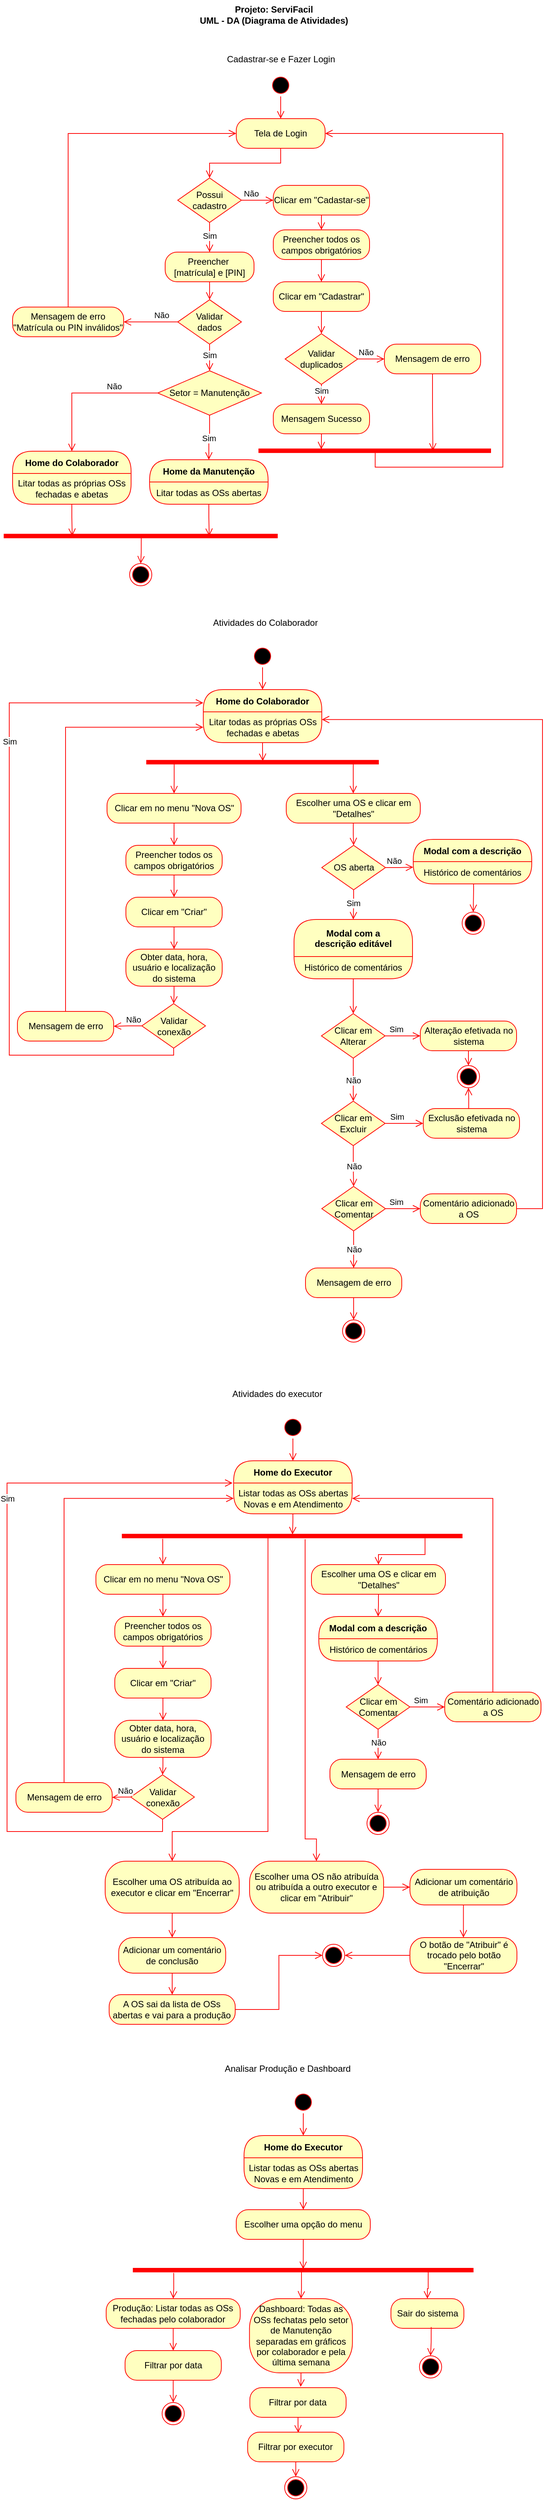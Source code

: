 <mxfile version="24.7.10">
  <diagram name="Página-1" id="9x8Dd0aToH0aYMAfVb9n">
    <mxGraphModel dx="1247" dy="678" grid="1" gridSize="10" guides="1" tooltips="1" connect="1" arrows="1" fold="1" page="1" pageScale="1" pageWidth="827" pageHeight="1169" math="0" shadow="0">
      <root>
        <mxCell id="0" />
        <mxCell id="1" parent="0" />
        <mxCell id="clUb3UmkEvIliYc02oYi-1" value="Projeto: ServiFacil&lt;div&gt;UML - DA (Diagrama de Atividades)&lt;/div&gt;" style="text;html=1;align=center;verticalAlign=middle;whiteSpace=wrap;rounded=0;fontStyle=1" vertex="1" parent="1">
          <mxGeometry x="309" y="20" width="210" height="40" as="geometry" />
        </mxCell>
        <mxCell id="clUb3UmkEvIliYc02oYi-2" value="Cadastrar-se e Fazer Login" style="text;html=1;align=center;verticalAlign=middle;whiteSpace=wrap;rounded=0;" vertex="1" parent="1">
          <mxGeometry x="332.5" y="80" width="181" height="40" as="geometry" />
        </mxCell>
        <mxCell id="clUb3UmkEvIliYc02oYi-3" value="" style="ellipse;html=1;shape=startState;fillColor=#000000;strokeColor=#ff0000;" vertex="1" parent="1">
          <mxGeometry x="408" y="120" width="30" height="30" as="geometry" />
        </mxCell>
        <mxCell id="clUb3UmkEvIliYc02oYi-4" value="" style="edgeStyle=orthogonalEdgeStyle;html=1;verticalAlign=bottom;endArrow=open;endSize=8;strokeColor=#ff0000;rounded=0;entryX=0.5;entryY=0;entryDx=0;entryDy=0;" edge="1" source="clUb3UmkEvIliYc02oYi-3" parent="1" target="clUb3UmkEvIliYc02oYi-6">
          <mxGeometry relative="1" as="geometry">
            <mxPoint x="327" y="170" as="targetPoint" />
          </mxGeometry>
        </mxCell>
        <mxCell id="clUb3UmkEvIliYc02oYi-5" value="" style="ellipse;html=1;shape=endState;fillColor=#000000;strokeColor=#ff0000;" vertex="1" parent="1">
          <mxGeometry x="219" y="780" width="30" height="30" as="geometry" />
        </mxCell>
        <mxCell id="clUb3UmkEvIliYc02oYi-6" value="Tela de Login" style="rounded=1;whiteSpace=wrap;html=1;arcSize=40;fontColor=#000000;fillColor=#ffffc0;strokeColor=#ff0000;" vertex="1" parent="1">
          <mxGeometry x="363" y="180" width="120" height="40" as="geometry" />
        </mxCell>
        <mxCell id="clUb3UmkEvIliYc02oYi-7" value="" style="edgeStyle=orthogonalEdgeStyle;html=1;verticalAlign=bottom;endArrow=open;endSize=8;strokeColor=#ff0000;rounded=0;" edge="1" source="clUb3UmkEvIliYc02oYi-6" parent="1" target="clUb3UmkEvIliYc02oYi-8">
          <mxGeometry relative="1" as="geometry">
            <mxPoint x="327" y="260" as="targetPoint" />
          </mxGeometry>
        </mxCell>
        <mxCell id="clUb3UmkEvIliYc02oYi-8" value="Possui cadastro" style="rhombus;whiteSpace=wrap;html=1;fontColor=#000000;fillColor=#ffffc0;strokeColor=#ff0000;" vertex="1" parent="1">
          <mxGeometry x="284" y="260" width="86" height="60" as="geometry" />
        </mxCell>
        <mxCell id="clUb3UmkEvIliYc02oYi-9" value="Preencher&amp;nbsp;&lt;div&gt;[matrícula] e [PIN]&lt;/div&gt;" style="rounded=1;whiteSpace=wrap;html=1;arcSize=40;fontColor=#000000;fillColor=#ffffc0;strokeColor=#ff0000;" vertex="1" parent="1">
          <mxGeometry x="267" y="360" width="120" height="40" as="geometry" />
        </mxCell>
        <mxCell id="clUb3UmkEvIliYc02oYi-10" value="" style="edgeStyle=orthogonalEdgeStyle;html=1;verticalAlign=bottom;endArrow=open;endSize=8;strokeColor=#ff0000;rounded=0;entryX=0.5;entryY=0;entryDx=0;entryDy=0;" edge="1" source="clUb3UmkEvIliYc02oYi-9" parent="1" target="clUb3UmkEvIliYc02oYi-30">
          <mxGeometry relative="1" as="geometry">
            <mxPoint x="313" y="450" as="targetPoint" />
          </mxGeometry>
        </mxCell>
        <mxCell id="clUb3UmkEvIliYc02oYi-12" value="Sim" style="edgeStyle=orthogonalEdgeStyle;html=1;verticalAlign=bottom;endArrow=open;endSize=8;strokeColor=#ff0000;rounded=0;exitX=0.5;exitY=1;exitDx=0;exitDy=0;entryX=0.5;entryY=0;entryDx=0;entryDy=0;" edge="1" parent="1" source="clUb3UmkEvIliYc02oYi-8" target="clUb3UmkEvIliYc02oYi-9">
          <mxGeometry x="0.333" relative="1" as="geometry">
            <mxPoint x="337" y="270" as="targetPoint" />
            <mxPoint x="337" y="240" as="sourcePoint" />
            <mxPoint as="offset" />
          </mxGeometry>
        </mxCell>
        <mxCell id="clUb3UmkEvIliYc02oYi-13" value="Clicar em &quot;Cadastar-se&quot;" style="rounded=1;whiteSpace=wrap;html=1;arcSize=40;fontColor=#000000;fillColor=#ffffc0;strokeColor=#ff0000;" vertex="1" parent="1">
          <mxGeometry x="413" y="270" width="130" height="40" as="geometry" />
        </mxCell>
        <mxCell id="clUb3UmkEvIliYc02oYi-14" value="" style="edgeStyle=orthogonalEdgeStyle;html=1;verticalAlign=bottom;endArrow=open;endSize=8;strokeColor=#ff0000;rounded=0;entryX=0.5;entryY=0;entryDx=0;entryDy=0;" edge="1" source="clUb3UmkEvIliYc02oYi-13" parent="1" target="clUb3UmkEvIliYc02oYi-17">
          <mxGeometry relative="1" as="geometry">
            <mxPoint x="483" y="340" as="targetPoint" />
          </mxGeometry>
        </mxCell>
        <mxCell id="clUb3UmkEvIliYc02oYi-16" value="Não" style="edgeStyle=orthogonalEdgeStyle;html=1;verticalAlign=bottom;endArrow=open;endSize=8;strokeColor=#ff0000;rounded=0;exitX=1;exitY=0.5;exitDx=0;exitDy=0;entryX=0;entryY=0.5;entryDx=0;entryDy=0;" edge="1" parent="1" source="clUb3UmkEvIliYc02oYi-8" target="clUb3UmkEvIliYc02oYi-13">
          <mxGeometry x="-0.395" relative="1" as="geometry">
            <mxPoint x="337" y="370" as="targetPoint" />
            <mxPoint x="337" y="330" as="sourcePoint" />
            <mxPoint as="offset" />
          </mxGeometry>
        </mxCell>
        <mxCell id="clUb3UmkEvIliYc02oYi-17" value="Preencher todos os campos obrigatórios" style="rounded=1;whiteSpace=wrap;html=1;arcSize=40;fontColor=#000000;fillColor=#ffffc0;strokeColor=#ff0000;" vertex="1" parent="1">
          <mxGeometry x="413" y="330" width="130" height="40" as="geometry" />
        </mxCell>
        <mxCell id="clUb3UmkEvIliYc02oYi-18" value="" style="edgeStyle=orthogonalEdgeStyle;html=1;verticalAlign=bottom;endArrow=open;endSize=8;strokeColor=#ff0000;rounded=0;entryX=0.5;entryY=0;entryDx=0;entryDy=0;" edge="1" parent="1" source="clUb3UmkEvIliYc02oYi-17" target="clUb3UmkEvIliYc02oYi-19">
          <mxGeometry relative="1" as="geometry">
            <mxPoint x="487.5" y="410" as="targetPoint" />
          </mxGeometry>
        </mxCell>
        <mxCell id="clUb3UmkEvIliYc02oYi-19" value="Clicar em &quot;Cadastrar&quot;" style="rounded=1;whiteSpace=wrap;html=1;arcSize=40;fontColor=#000000;fillColor=#ffffc0;strokeColor=#ff0000;" vertex="1" parent="1">
          <mxGeometry x="413" y="400" width="130" height="40" as="geometry" />
        </mxCell>
        <mxCell id="clUb3UmkEvIliYc02oYi-20" value="" style="edgeStyle=orthogonalEdgeStyle;html=1;verticalAlign=bottom;endArrow=open;endSize=8;strokeColor=#ff0000;rounded=0;entryX=0.5;entryY=0;entryDx=0;entryDy=0;" edge="1" parent="1" source="clUb3UmkEvIliYc02oYi-19" target="clUb3UmkEvIliYc02oYi-21">
          <mxGeometry relative="1" as="geometry">
            <mxPoint x="477.5" y="520" as="targetPoint" />
          </mxGeometry>
        </mxCell>
        <mxCell id="clUb3UmkEvIliYc02oYi-21" value="Validar duplicados" style="rhombus;whiteSpace=wrap;html=1;fontColor=#000000;fillColor=#ffffc0;strokeColor=#ff0000;" vertex="1" parent="1">
          <mxGeometry x="429" y="470" width="98" height="68.37" as="geometry" />
        </mxCell>
        <mxCell id="clUb3UmkEvIliYc02oYi-22" value="Sim" style="edgeStyle=orthogonalEdgeStyle;html=1;verticalAlign=bottom;endArrow=open;endSize=8;strokeColor=#ff0000;rounded=0;exitX=0.5;exitY=1;exitDx=0;exitDy=0;entryX=0.5;entryY=0;entryDx=0;entryDy=0;" edge="1" parent="1" source="clUb3UmkEvIliYc02oYi-21" target="clUb3UmkEvIliYc02oYi-28">
          <mxGeometry x="0.333" relative="1" as="geometry">
            <mxPoint x="478" y="560" as="targetPoint" />
            <mxPoint x="488" y="440" as="sourcePoint" />
            <mxPoint as="offset" />
          </mxGeometry>
        </mxCell>
        <mxCell id="clUb3UmkEvIliYc02oYi-23" value="Não" style="edgeStyle=orthogonalEdgeStyle;html=1;verticalAlign=bottom;endArrow=open;endSize=8;strokeColor=#ff0000;rounded=0;exitX=1;exitY=0.5;exitDx=0;exitDy=0;entryX=0;entryY=0.5;entryDx=0;entryDy=0;" edge="1" parent="1" source="clUb3UmkEvIliYc02oYi-21" target="clUb3UmkEvIliYc02oYi-26">
          <mxGeometry x="-0.395" relative="1" as="geometry">
            <mxPoint x="564" y="490" as="targetPoint" />
            <mxPoint x="488" y="530" as="sourcePoint" />
            <mxPoint as="offset" />
          </mxGeometry>
        </mxCell>
        <mxCell id="clUb3UmkEvIliYc02oYi-24" value="" style="shape=line;html=1;strokeWidth=6;strokeColor=#ff0000;" vertex="1" parent="1">
          <mxGeometry x="393" y="620" width="314" height="15.71" as="geometry" />
        </mxCell>
        <mxCell id="clUb3UmkEvIliYc02oYi-25" value="" style="edgeStyle=orthogonalEdgeStyle;html=1;verticalAlign=bottom;endArrow=open;endSize=8;strokeColor=#ff0000;rounded=0;exitX=0.502;exitY=0.687;exitDx=0;exitDy=0;exitPerimeter=0;entryX=1;entryY=0.5;entryDx=0;entryDy=0;" edge="1" source="clUb3UmkEvIliYc02oYi-24" parent="1" target="clUb3UmkEvIliYc02oYi-6">
          <mxGeometry relative="1" as="geometry">
            <mxPoint x="535" y="720" as="targetPoint" />
            <Array as="points">
              <mxPoint x="551" y="650" />
              <mxPoint x="723" y="650" />
              <mxPoint x="723" y="200" />
            </Array>
          </mxGeometry>
        </mxCell>
        <mxCell id="clUb3UmkEvIliYc02oYi-26" value="Mensagem de erro" style="rounded=1;whiteSpace=wrap;html=1;arcSize=40;fontColor=#000000;fillColor=#ffffc0;strokeColor=#ff0000;" vertex="1" parent="1">
          <mxGeometry x="563" y="484.18" width="130" height="40" as="geometry" />
        </mxCell>
        <mxCell id="clUb3UmkEvIliYc02oYi-27" value="" style="edgeStyle=orthogonalEdgeStyle;html=1;verticalAlign=bottom;endArrow=open;endSize=8;strokeColor=#ff0000;rounded=0;entryX=0.75;entryY=0.5;entryDx=0;entryDy=0;entryPerimeter=0;" edge="1" parent="1" source="clUb3UmkEvIliYc02oYi-26" target="clUb3UmkEvIliYc02oYi-24">
          <mxGeometry relative="1" as="geometry">
            <mxPoint x="635.5" y="610" as="targetPoint" />
          </mxGeometry>
        </mxCell>
        <mxCell id="clUb3UmkEvIliYc02oYi-28" value="Mensagem Sucesso" style="rounded=1;whiteSpace=wrap;html=1;arcSize=40;fontColor=#000000;fillColor=#ffffc0;strokeColor=#ff0000;" vertex="1" parent="1">
          <mxGeometry x="413" y="565" width="130" height="40" as="geometry" />
        </mxCell>
        <mxCell id="clUb3UmkEvIliYc02oYi-29" value="" style="edgeStyle=orthogonalEdgeStyle;html=1;verticalAlign=bottom;endArrow=open;endSize=8;strokeColor=#ff0000;rounded=0;entryX=0.27;entryY=0.378;entryDx=0;entryDy=0;entryPerimeter=0;" edge="1" source="clUb3UmkEvIliYc02oYi-28" parent="1" target="clUb3UmkEvIliYc02oYi-24">
          <mxGeometry relative="1" as="geometry">
            <mxPoint x="453" y="610" as="targetPoint" />
          </mxGeometry>
        </mxCell>
        <mxCell id="clUb3UmkEvIliYc02oYi-30" value="Validar&lt;div&gt;dados&lt;/div&gt;" style="rhombus;whiteSpace=wrap;html=1;fontColor=#000000;fillColor=#ffffc0;strokeColor=#ff0000;" vertex="1" parent="1">
          <mxGeometry x="284" y="424.18" width="86" height="60" as="geometry" />
        </mxCell>
        <mxCell id="clUb3UmkEvIliYc02oYi-31" value="Sim" style="edgeStyle=orthogonalEdgeStyle;html=1;verticalAlign=bottom;endArrow=open;endSize=8;strokeColor=#ff0000;rounded=0;exitX=0.5;exitY=1;exitDx=0;exitDy=0;entryX=0.5;entryY=0;entryDx=0;entryDy=0;" edge="1" parent="1" source="clUb3UmkEvIliYc02oYi-30" target="clUb3UmkEvIliYc02oYi-35">
          <mxGeometry x="0.333" relative="1" as="geometry">
            <mxPoint x="301" y="584.18" as="targetPoint" />
            <mxPoint x="311" y="464.18" as="sourcePoint" />
            <mxPoint as="offset" />
          </mxGeometry>
        </mxCell>
        <mxCell id="clUb3UmkEvIliYc02oYi-32" value="Não" style="edgeStyle=orthogonalEdgeStyle;html=1;verticalAlign=bottom;endArrow=open;endSize=8;strokeColor=#ff0000;rounded=0;exitX=0;exitY=0.5;exitDx=0;exitDy=0;entryX=1;entryY=0.5;entryDx=0;entryDy=0;" edge="1" parent="1" source="clUb3UmkEvIliYc02oYi-30" target="clUb3UmkEvIliYc02oYi-33">
          <mxGeometry x="-0.395" relative="1" as="geometry">
            <mxPoint x="223" y="514" as="targetPoint" />
            <mxPoint x="311" y="554.18" as="sourcePoint" />
            <mxPoint as="offset" />
          </mxGeometry>
        </mxCell>
        <mxCell id="clUb3UmkEvIliYc02oYi-33" value="Mensagem de erro&lt;div&gt;&quot;Matrícula ou PIN inválidos&quot;&lt;/div&gt;" style="rounded=1;whiteSpace=wrap;html=1;arcSize=40;fontColor=#000000;fillColor=#ffffc0;strokeColor=#ff0000;" vertex="1" parent="1">
          <mxGeometry x="61" y="434.18" width="150" height="40" as="geometry" />
        </mxCell>
        <mxCell id="clUb3UmkEvIliYc02oYi-34" value="" style="edgeStyle=orthogonalEdgeStyle;html=1;verticalAlign=bottom;endArrow=open;endSize=8;strokeColor=#ff0000;rounded=0;entryX=0;entryY=0.5;entryDx=0;entryDy=0;exitX=0.5;exitY=0;exitDx=0;exitDy=0;" edge="1" parent="1" source="clUb3UmkEvIliYc02oYi-33" target="clUb3UmkEvIliYc02oYi-6">
          <mxGeometry relative="1" as="geometry">
            <mxPoint x="139" y="565" as="targetPoint" />
          </mxGeometry>
        </mxCell>
        <mxCell id="clUb3UmkEvIliYc02oYi-35" value="Setor = Manutenção" style="rhombus;whiteSpace=wrap;html=1;fontColor=#000000;fillColor=#ffffc0;strokeColor=#ff0000;" vertex="1" parent="1">
          <mxGeometry x="257" y="520" width="140" height="60" as="geometry" />
        </mxCell>
        <mxCell id="clUb3UmkEvIliYc02oYi-36" value="Sim" style="edgeStyle=orthogonalEdgeStyle;html=1;verticalAlign=bottom;endArrow=open;endSize=8;strokeColor=#ff0000;rounded=0;exitX=0.5;exitY=1;exitDx=0;exitDy=0;entryX=0.5;entryY=0;entryDx=0;entryDy=0;" edge="1" parent="1" source="clUb3UmkEvIliYc02oYi-35" target="clUb3UmkEvIliYc02oYi-46">
          <mxGeometry x="0.333" relative="1" as="geometry">
            <mxPoint x="327" y="620" as="targetPoint" />
            <mxPoint x="225" y="610" as="sourcePoint" />
            <mxPoint as="offset" />
          </mxGeometry>
        </mxCell>
        <mxCell id="clUb3UmkEvIliYc02oYi-37" value="Não" style="edgeStyle=orthogonalEdgeStyle;html=1;verticalAlign=bottom;endArrow=open;endSize=8;strokeColor=#ff0000;rounded=0;exitX=0;exitY=0.5;exitDx=0;exitDy=0;entryX=0.5;entryY=0;entryDx=0;entryDy=0;" edge="1" parent="1" source="clUb3UmkEvIliYc02oYi-35" target="clUb3UmkEvIliYc02oYi-49">
          <mxGeometry x="-0.395" relative="1" as="geometry">
            <mxPoint x="167" y="599.82" as="targetPoint" />
            <mxPoint x="225" y="700" as="sourcePoint" />
            <mxPoint as="offset" />
          </mxGeometry>
        </mxCell>
        <mxCell id="clUb3UmkEvIliYc02oYi-38" value="" style="shape=line;html=1;strokeWidth=6;strokeColor=#ff0000;" vertex="1" parent="1">
          <mxGeometry x="49" y="735" width="370" height="15.71" as="geometry" />
        </mxCell>
        <mxCell id="clUb3UmkEvIliYc02oYi-39" value="" style="edgeStyle=orthogonalEdgeStyle;html=1;verticalAlign=bottom;endArrow=open;endSize=8;strokeColor=#ff0000;rounded=0;exitX=0.502;exitY=0.687;exitDx=0;exitDy=0;exitPerimeter=0;entryX=0.5;entryY=0;entryDx=0;entryDy=0;" edge="1" parent="1" source="clUb3UmkEvIliYc02oYi-38" target="clUb3UmkEvIliYc02oYi-5">
          <mxGeometry relative="1" as="geometry">
            <mxPoint x="459" y="756.429" as="targetPoint" />
            <Array as="points">
              <mxPoint x="235" y="765" />
              <mxPoint x="234" y="765" />
            </Array>
          </mxGeometry>
        </mxCell>
        <mxCell id="clUb3UmkEvIliYc02oYi-46" value="Home da Manutenção" style="swimlane;fontStyle=1;align=center;verticalAlign=middle;childLayout=stackLayout;horizontal=1;startSize=30;horizontalStack=0;resizeParent=0;resizeLast=1;container=0;fontColor=#000000;collapsible=0;rounded=1;arcSize=30;strokeColor=#ff0000;fillColor=#ffffc0;swimlaneFillColor=#ffffc0;dropTarget=0;" vertex="1" parent="1">
          <mxGeometry x="246" y="640" width="160" height="60" as="geometry" />
        </mxCell>
        <mxCell id="clUb3UmkEvIliYc02oYi-47" value="Litar todas as OSs abertas" style="text;html=1;strokeColor=none;fillColor=none;align=center;verticalAlign=middle;spacingLeft=4;spacingRight=4;whiteSpace=wrap;overflow=hidden;rotatable=0;fontColor=#000000;" vertex="1" parent="clUb3UmkEvIliYc02oYi-46">
          <mxGeometry y="30" width="160" height="30" as="geometry" />
        </mxCell>
        <mxCell id="clUb3UmkEvIliYc02oYi-48" value="" style="edgeStyle=orthogonalEdgeStyle;html=1;verticalAlign=bottom;endArrow=open;endSize=8;strokeColor=#ff0000;rounded=0;entryX=0.75;entryY=0.5;entryDx=0;entryDy=0;entryPerimeter=0;" edge="1" source="clUb3UmkEvIliYc02oYi-46" parent="1" target="clUb3UmkEvIliYc02oYi-38">
          <mxGeometry relative="1" as="geometry">
            <mxPoint x="326" y="760" as="targetPoint" />
          </mxGeometry>
        </mxCell>
        <mxCell id="clUb3UmkEvIliYc02oYi-49" value="Home do Colaborador" style="swimlane;fontStyle=1;align=center;verticalAlign=middle;childLayout=stackLayout;horizontal=1;startSize=30;horizontalStack=0;resizeParent=0;resizeLast=1;container=0;fontColor=#000000;collapsible=0;rounded=1;arcSize=30;strokeColor=#ff0000;fillColor=#ffffc0;swimlaneFillColor=#ffffc0;dropTarget=0;" vertex="1" parent="1">
          <mxGeometry x="61" y="628.5" width="160" height="71.5" as="geometry" />
        </mxCell>
        <mxCell id="clUb3UmkEvIliYc02oYi-50" value="Litar todas as próprias OSs fechadas e abetas" style="text;html=1;strokeColor=none;fillColor=none;align=center;verticalAlign=middle;spacingLeft=4;spacingRight=4;whiteSpace=wrap;overflow=hidden;rotatable=0;fontColor=#000000;" vertex="1" parent="clUb3UmkEvIliYc02oYi-49">
          <mxGeometry y="30" width="160" height="41.5" as="geometry" />
        </mxCell>
        <mxCell id="clUb3UmkEvIliYc02oYi-51" value="" style="edgeStyle=orthogonalEdgeStyle;html=1;verticalAlign=bottom;endArrow=open;endSize=8;strokeColor=#ff0000;rounded=0;entryX=0.25;entryY=0.5;entryDx=0;entryDy=0;entryPerimeter=0;" edge="1" parent="1" source="clUb3UmkEvIliYc02oYi-49" target="clUb3UmkEvIliYc02oYi-38">
          <mxGeometry relative="1" as="geometry">
            <mxPoint x="130" y="721.5" as="targetPoint" />
          </mxGeometry>
        </mxCell>
        <mxCell id="clUb3UmkEvIliYc02oYi-53" value="Atividades do Colaborador" style="text;html=1;align=center;verticalAlign=middle;whiteSpace=wrap;rounded=0;" vertex="1" parent="1">
          <mxGeometry x="311.5" y="840" width="181" height="40" as="geometry" />
        </mxCell>
        <mxCell id="clUb3UmkEvIliYc02oYi-54" value="" style="ellipse;html=1;shape=startState;fillColor=#000000;strokeColor=#ff0000;" vertex="1" parent="1">
          <mxGeometry x="383.5" y="890" width="30" height="30" as="geometry" />
        </mxCell>
        <mxCell id="clUb3UmkEvIliYc02oYi-55" value="" style="edgeStyle=orthogonalEdgeStyle;html=1;verticalAlign=bottom;endArrow=open;endSize=8;strokeColor=#ff0000;rounded=0;entryX=0.5;entryY=0;entryDx=0;entryDy=0;" edge="1" parent="1" source="clUb3UmkEvIliYc02oYi-54" target="clUb3UmkEvIliYc02oYi-92">
          <mxGeometry relative="1" as="geometry">
            <mxPoint x="398.5" y="950" as="targetPoint" />
          </mxGeometry>
        </mxCell>
        <mxCell id="clUb3UmkEvIliYc02oYi-59" value="OS aberta" style="rhombus;whiteSpace=wrap;html=1;fontColor=#000000;fillColor=#ffffc0;strokeColor=#ff0000;" vertex="1" parent="1">
          <mxGeometry x="478.5" y="1160" width="86" height="60" as="geometry" />
        </mxCell>
        <mxCell id="clUb3UmkEvIliYc02oYi-62" value="Sim" style="edgeStyle=orthogonalEdgeStyle;html=1;verticalAlign=bottom;endArrow=open;endSize=8;strokeColor=#ff0000;rounded=0;exitX=0.5;exitY=1;exitDx=0;exitDy=0;entryX=0.5;entryY=0;entryDx=0;entryDy=0;" edge="1" parent="1" source="clUb3UmkEvIliYc02oYi-59" target="clUb3UmkEvIliYc02oYi-121">
          <mxGeometry x="0.333" relative="1" as="geometry">
            <mxPoint x="521.5" y="1260" as="targetPoint" />
            <mxPoint x="531.5" y="1140" as="sourcePoint" />
            <mxPoint as="offset" />
          </mxGeometry>
        </mxCell>
        <mxCell id="clUb3UmkEvIliYc02oYi-65" value="Não" style="edgeStyle=orthogonalEdgeStyle;html=1;verticalAlign=bottom;endArrow=open;endSize=8;strokeColor=#ff0000;rounded=0;exitX=1;exitY=0.5;exitDx=0;exitDy=0;entryX=0;entryY=0.25;entryDx=0;entryDy=0;" edge="1" parent="1" source="clUb3UmkEvIliYc02oYi-59" target="clUb3UmkEvIliYc02oYi-119">
          <mxGeometry x="-0.395" relative="1" as="geometry">
            <mxPoint x="607.5" y="1190" as="targetPoint" />
            <mxPoint x="531.5" y="1230" as="sourcePoint" />
            <mxPoint as="offset" />
          </mxGeometry>
        </mxCell>
        <mxCell id="clUb3UmkEvIliYc02oYi-92" value="Home do Colaborador" style="swimlane;fontStyle=1;align=center;verticalAlign=middle;childLayout=stackLayout;horizontal=1;startSize=30;horizontalStack=0;resizeParent=0;resizeLast=1;container=0;fontColor=#000000;collapsible=0;rounded=1;arcSize=30;strokeColor=#ff0000;fillColor=#ffffc0;swimlaneFillColor=#ffffc0;dropTarget=0;" vertex="1" parent="1">
          <mxGeometry x="318.5" y="950" width="160" height="71.5" as="geometry" />
        </mxCell>
        <mxCell id="clUb3UmkEvIliYc02oYi-93" value="Litar todas as próprias OSs fechadas e abetas" style="text;html=1;strokeColor=none;fillColor=none;align=center;verticalAlign=middle;spacingLeft=4;spacingRight=4;whiteSpace=wrap;overflow=hidden;rotatable=0;fontColor=#000000;" vertex="1" parent="clUb3UmkEvIliYc02oYi-92">
          <mxGeometry y="30" width="160" height="41.5" as="geometry" />
        </mxCell>
        <mxCell id="clUb3UmkEvIliYc02oYi-94" value="" style="edgeStyle=orthogonalEdgeStyle;html=1;verticalAlign=bottom;endArrow=open;endSize=8;strokeColor=#ff0000;rounded=0;entryX=0.501;entryY=0.407;entryDx=0;entryDy=0;entryPerimeter=0;" edge="1" parent="1" source="clUb3UmkEvIliYc02oYi-92" target="clUb3UmkEvIliYc02oYi-98">
          <mxGeometry relative="1" as="geometry">
            <mxPoint x="398.5" y="1080" as="targetPoint" />
          </mxGeometry>
        </mxCell>
        <mxCell id="clUb3UmkEvIliYc02oYi-98" value="" style="shape=line;html=1;strokeWidth=6;strokeColor=#ff0000;" vertex="1" parent="1">
          <mxGeometry x="241.5" y="1040" width="314" height="15.71" as="geometry" />
        </mxCell>
        <mxCell id="clUb3UmkEvIliYc02oYi-99" value="Clicar em no menu &quot;Nova OS&quot;" style="rounded=1;whiteSpace=wrap;html=1;arcSize=40;fontColor=#000000;fillColor=#ffffc0;strokeColor=#ff0000;" vertex="1" parent="1">
          <mxGeometry x="188.5" y="1090" width="181" height="40" as="geometry" />
        </mxCell>
        <mxCell id="clUb3UmkEvIliYc02oYi-100" value="" style="edgeStyle=orthogonalEdgeStyle;html=1;verticalAlign=bottom;endArrow=open;endSize=8;strokeColor=#ff0000;rounded=0;entryX=0.5;entryY=0;entryDx=0;entryDy=0;" edge="1" parent="1" source="clUb3UmkEvIliYc02oYi-99" target="clUb3UmkEvIliYc02oYi-105">
          <mxGeometry relative="1" as="geometry">
            <mxPoint x="270" y="1160" as="targetPoint" />
          </mxGeometry>
        </mxCell>
        <mxCell id="clUb3UmkEvIliYc02oYi-101" value="" style="edgeStyle=orthogonalEdgeStyle;html=1;verticalAlign=bottom;endArrow=open;endSize=8;strokeColor=#ff0000;rounded=0;entryX=0.5;entryY=0;entryDx=0;entryDy=0;exitX=0.12;exitY=0.662;exitDx=0;exitDy=0;exitPerimeter=0;" edge="1" parent="1" source="clUb3UmkEvIliYc02oYi-98" target="clUb3UmkEvIliYc02oYi-99">
          <mxGeometry relative="1" as="geometry">
            <mxPoint x="280" y="1170" as="targetPoint" />
            <mxPoint x="281.5" y="1140" as="sourcePoint" />
          </mxGeometry>
        </mxCell>
        <mxCell id="clUb3UmkEvIliYc02oYi-102" value="" style="edgeStyle=orthogonalEdgeStyle;html=1;verticalAlign=bottom;endArrow=open;endSize=8;strokeColor=#ff0000;rounded=0;entryX=0.5;entryY=0;entryDx=0;entryDy=0;exitX=0.89;exitY=0.637;exitDx=0;exitDy=0;exitPerimeter=0;" edge="1" parent="1" source="clUb3UmkEvIliYc02oYi-98" target="clUb3UmkEvIliYc02oYi-103">
          <mxGeometry relative="1" as="geometry">
            <mxPoint x="289.5" y="1100" as="targetPoint" />
            <mxPoint x="289.5" y="1060" as="sourcePoint" />
          </mxGeometry>
        </mxCell>
        <mxCell id="clUb3UmkEvIliYc02oYi-103" value="Escolher uma OS e clicar em &quot;Detalhes&quot;" style="rounded=1;whiteSpace=wrap;html=1;arcSize=40;fontColor=#000000;fillColor=#ffffc0;strokeColor=#ff0000;" vertex="1" parent="1">
          <mxGeometry x="430.5" y="1090" width="181" height="40" as="geometry" />
        </mxCell>
        <mxCell id="clUb3UmkEvIliYc02oYi-104" value="" style="edgeStyle=orthogonalEdgeStyle;html=1;verticalAlign=bottom;endArrow=open;endSize=8;strokeColor=#ff0000;rounded=0;entryX=0.5;entryY=0;entryDx=0;entryDy=0;" edge="1" parent="1" source="clUb3UmkEvIliYc02oYi-103" target="clUb3UmkEvIliYc02oYi-59">
          <mxGeometry relative="1" as="geometry">
            <mxPoint x="511" y="1200" as="targetPoint" />
          </mxGeometry>
        </mxCell>
        <mxCell id="clUb3UmkEvIliYc02oYi-105" value="Preencher todos os campos obrigatórios" style="rounded=1;whiteSpace=wrap;html=1;arcSize=40;fontColor=#000000;fillColor=#ffffc0;strokeColor=#ff0000;" vertex="1" parent="1">
          <mxGeometry x="214" y="1160" width="130" height="40" as="geometry" />
        </mxCell>
        <mxCell id="clUb3UmkEvIliYc02oYi-106" value="" style="edgeStyle=orthogonalEdgeStyle;html=1;verticalAlign=bottom;endArrow=open;endSize=8;strokeColor=#ff0000;rounded=0;entryX=0.5;entryY=0;entryDx=0;entryDy=0;" edge="1" parent="1" source="clUb3UmkEvIliYc02oYi-105" target="clUb3UmkEvIliYc02oYi-107">
          <mxGeometry relative="1" as="geometry">
            <mxPoint x="288.5" y="1240" as="targetPoint" />
          </mxGeometry>
        </mxCell>
        <mxCell id="clUb3UmkEvIliYc02oYi-107" value="Clicar em &quot;Criar&quot;" style="rounded=1;whiteSpace=wrap;html=1;arcSize=40;fontColor=#000000;fillColor=#ffffc0;strokeColor=#ff0000;" vertex="1" parent="1">
          <mxGeometry x="214" y="1230" width="130" height="40" as="geometry" />
        </mxCell>
        <mxCell id="clUb3UmkEvIliYc02oYi-108" value="" style="edgeStyle=orthogonalEdgeStyle;html=1;verticalAlign=bottom;endArrow=open;endSize=8;strokeColor=#ff0000;rounded=0;entryX=0.5;entryY=0;entryDx=0;entryDy=0;" edge="1" parent="1" source="clUb3UmkEvIliYc02oYi-107" target="clUb3UmkEvIliYc02oYi-109">
          <mxGeometry relative="1" as="geometry">
            <mxPoint x="279" y="1300" as="targetPoint" />
          </mxGeometry>
        </mxCell>
        <mxCell id="clUb3UmkEvIliYc02oYi-109" value="Obter data, hora, usuário e localização do sistema" style="rounded=1;whiteSpace=wrap;html=1;arcSize=40;fontColor=#000000;fillColor=#ffffc0;strokeColor=#ff0000;" vertex="1" parent="1">
          <mxGeometry x="214" y="1300" width="130" height="50" as="geometry" />
        </mxCell>
        <mxCell id="clUb3UmkEvIliYc02oYi-110" value="" style="edgeStyle=orthogonalEdgeStyle;html=1;verticalAlign=bottom;endArrow=open;endSize=8;strokeColor=#ff0000;rounded=0;entryX=0.5;entryY=0;entryDx=0;entryDy=0;" edge="1" parent="1" source="clUb3UmkEvIliYc02oYi-109" target="clUb3UmkEvIliYc02oYi-112">
          <mxGeometry relative="1" as="geometry">
            <mxPoint x="279" y="1370" as="targetPoint" />
          </mxGeometry>
        </mxCell>
        <mxCell id="clUb3UmkEvIliYc02oYi-112" value="Validar conexão" style="rhombus;whiteSpace=wrap;html=1;fontColor=#000000;fillColor=#ffffc0;strokeColor=#ff0000;" vertex="1" parent="1">
          <mxGeometry x="235.5" y="1373.5" width="86" height="60" as="geometry" />
        </mxCell>
        <mxCell id="clUb3UmkEvIliYc02oYi-113" value="Sim" style="edgeStyle=orthogonalEdgeStyle;html=1;verticalAlign=bottom;endArrow=open;endSize=8;strokeColor=#ff0000;rounded=0;exitX=0.5;exitY=1;exitDx=0;exitDy=0;entryX=0;entryY=0.25;entryDx=0;entryDy=0;" edge="1" parent="1" source="clUb3UmkEvIliYc02oYi-112" target="clUb3UmkEvIliYc02oYi-92">
          <mxGeometry x="0.333" relative="1" as="geometry">
            <mxPoint x="169.5" y="1490" as="targetPoint" />
            <mxPoint x="179.5" y="1370" as="sourcePoint" />
            <mxPoint as="offset" />
            <Array as="points">
              <mxPoint x="278.5" y="1443" />
              <mxPoint x="56.5" y="1443" />
              <mxPoint x="56.5" y="968" />
            </Array>
          </mxGeometry>
        </mxCell>
        <mxCell id="clUb3UmkEvIliYc02oYi-115" value="Não" style="edgeStyle=orthogonalEdgeStyle;html=1;verticalAlign=bottom;endArrow=open;endSize=8;strokeColor=#ff0000;rounded=0;exitX=0;exitY=0.5;exitDx=0;exitDy=0;entryX=1;entryY=0.5;entryDx=0;entryDy=0;" edge="1" parent="1" source="clUb3UmkEvIliYc02oYi-112" target="clUb3UmkEvIliYc02oYi-116">
          <mxGeometry x="-0.395" relative="1" as="geometry">
            <mxPoint x="66.5" y="1420" as="targetPoint" />
            <mxPoint x="212.5" y="1420" as="sourcePoint" />
            <mxPoint as="offset" />
          </mxGeometry>
        </mxCell>
        <mxCell id="clUb3UmkEvIliYc02oYi-116" value="Mensagem de erro" style="rounded=1;whiteSpace=wrap;html=1;arcSize=40;fontColor=#000000;fillColor=#ffffc0;strokeColor=#ff0000;" vertex="1" parent="1">
          <mxGeometry x="67.5" y="1384" width="130" height="40" as="geometry" />
        </mxCell>
        <mxCell id="clUb3UmkEvIliYc02oYi-117" value="" style="edgeStyle=orthogonalEdgeStyle;html=1;verticalAlign=bottom;endArrow=open;endSize=8;strokeColor=#ff0000;rounded=0;entryX=0;entryY=0.5;entryDx=0;entryDy=0;exitX=0.5;exitY=0;exitDx=0;exitDy=0;" edge="1" parent="1" source="clUb3UmkEvIliYc02oYi-116" target="clUb3UmkEvIliYc02oYi-93">
          <mxGeometry relative="1" as="geometry">
            <mxPoint x="7" y="1433.675" as="targetPoint" />
          </mxGeometry>
        </mxCell>
        <mxCell id="clUb3UmkEvIliYc02oYi-118" value="Modal com a descrição" style="swimlane;fontStyle=1;align=center;verticalAlign=middle;childLayout=stackLayout;horizontal=1;startSize=30;horizontalStack=0;resizeParent=0;resizeLast=1;container=0;fontColor=#000000;collapsible=0;rounded=1;arcSize=30;strokeColor=#ff0000;fillColor=#ffffc0;swimlaneFillColor=#ffffc0;dropTarget=0;" vertex="1" parent="1">
          <mxGeometry x="602" y="1152" width="160" height="60" as="geometry" />
        </mxCell>
        <mxCell id="clUb3UmkEvIliYc02oYi-119" value="Histórico de comentários" style="text;html=1;strokeColor=none;fillColor=none;align=center;verticalAlign=middle;spacingLeft=4;spacingRight=4;whiteSpace=wrap;overflow=hidden;rotatable=0;fontColor=#000000;" vertex="1" parent="clUb3UmkEvIliYc02oYi-118">
          <mxGeometry y="30" width="160" height="30" as="geometry" />
        </mxCell>
        <mxCell id="clUb3UmkEvIliYc02oYi-121" value="Modal com a&#xa;descrição editável" style="swimlane;fontStyle=1;align=center;verticalAlign=middle;childLayout=stackLayout;horizontal=1;startSize=50;horizontalStack=0;resizeParent=0;resizeLast=1;container=0;fontColor=#000000;collapsible=0;rounded=1;arcSize=30;strokeColor=#ff0000;fillColor=#ffffc0;swimlaneFillColor=#ffffc0;dropTarget=0;" vertex="1" parent="1">
          <mxGeometry x="441" y="1260" width="160" height="80" as="geometry" />
        </mxCell>
        <mxCell id="clUb3UmkEvIliYc02oYi-122" value="Histórico de comentários" style="text;html=1;strokeColor=none;fillColor=none;align=center;verticalAlign=middle;spacingLeft=4;spacingRight=4;whiteSpace=wrap;overflow=hidden;rotatable=0;fontColor=#000000;" vertex="1" parent="clUb3UmkEvIliYc02oYi-121">
          <mxGeometry y="50" width="160" height="30" as="geometry" />
        </mxCell>
        <mxCell id="clUb3UmkEvIliYc02oYi-123" value="Clicar em Alterar" style="rhombus;whiteSpace=wrap;html=1;fontColor=#000000;fillColor=#ffffc0;strokeColor=#ff0000;" vertex="1" parent="1">
          <mxGeometry x="478" y="1387" width="86" height="60" as="geometry" />
        </mxCell>
        <mxCell id="clUb3UmkEvIliYc02oYi-124" value="Sim" style="edgeStyle=orthogonalEdgeStyle;html=1;verticalAlign=bottom;endArrow=open;endSize=8;strokeColor=#ff0000;rounded=0;exitX=1;exitY=0.5;exitDx=0;exitDy=0;entryX=0;entryY=0.5;entryDx=0;entryDy=0;" edge="1" source="clUb3UmkEvIliYc02oYi-123" parent="1" target="clUb3UmkEvIliYc02oYi-138">
          <mxGeometry x="-0.395" relative="1" as="geometry">
            <mxPoint x="602" y="1417" as="targetPoint" />
            <mxPoint x="531" y="1457" as="sourcePoint" />
            <mxPoint as="offset" />
          </mxGeometry>
        </mxCell>
        <mxCell id="clUb3UmkEvIliYc02oYi-125" value="Não" style="edgeStyle=orthogonalEdgeStyle;html=1;verticalAlign=bottom;endArrow=open;endSize=8;strokeColor=#ff0000;rounded=0;exitX=0.5;exitY=1;exitDx=0;exitDy=0;entryX=0.5;entryY=0;entryDx=0;entryDy=0;" edge="1" source="clUb3UmkEvIliYc02oYi-123" parent="1" target="clUb3UmkEvIliYc02oYi-126">
          <mxGeometry x="0.333" relative="1" as="geometry">
            <mxPoint x="521" y="1487" as="targetPoint" />
            <mxPoint x="531" y="1367" as="sourcePoint" />
            <mxPoint as="offset" />
          </mxGeometry>
        </mxCell>
        <mxCell id="clUb3UmkEvIliYc02oYi-126" value="Clicar em&lt;div&gt;Excluir&lt;/div&gt;" style="rhombus;whiteSpace=wrap;html=1;fontColor=#000000;fillColor=#ffffc0;strokeColor=#ff0000;" vertex="1" parent="1">
          <mxGeometry x="478" y="1505" width="86" height="60" as="geometry" />
        </mxCell>
        <mxCell id="clUb3UmkEvIliYc02oYi-127" value="Sim" style="edgeStyle=orthogonalEdgeStyle;html=1;verticalAlign=bottom;endArrow=open;endSize=8;strokeColor=#ff0000;rounded=0;exitX=1;exitY=0.5;exitDx=0;exitDy=0;entryX=0;entryY=0.5;entryDx=0;entryDy=0;" edge="1" source="clUb3UmkEvIliYc02oYi-126" parent="1" target="clUb3UmkEvIliYc02oYi-140">
          <mxGeometry x="-0.395" relative="1" as="geometry">
            <mxPoint x="601" y="1560" as="targetPoint" />
            <mxPoint x="530" y="1600" as="sourcePoint" />
            <mxPoint as="offset" />
          </mxGeometry>
        </mxCell>
        <mxCell id="clUb3UmkEvIliYc02oYi-128" value="Não" style="edgeStyle=orthogonalEdgeStyle;html=1;verticalAlign=bottom;endArrow=open;endSize=8;strokeColor=#ff0000;rounded=0;exitX=0.5;exitY=1;exitDx=0;exitDy=0;entryX=0.5;entryY=0;entryDx=0;entryDy=0;" edge="1" source="clUb3UmkEvIliYc02oYi-126" parent="1" target="clUb3UmkEvIliYc02oYi-129">
          <mxGeometry x="0.333" relative="1" as="geometry">
            <mxPoint x="520" y="1630" as="targetPoint" />
            <mxPoint x="530" y="1510" as="sourcePoint" />
            <mxPoint as="offset" />
          </mxGeometry>
        </mxCell>
        <mxCell id="clUb3UmkEvIliYc02oYi-129" value="Clicar em Comentar" style="rhombus;whiteSpace=wrap;html=1;fontColor=#000000;fillColor=#ffffc0;strokeColor=#ff0000;" vertex="1" parent="1">
          <mxGeometry x="478.5" y="1620" width="86" height="60" as="geometry" />
        </mxCell>
        <mxCell id="clUb3UmkEvIliYc02oYi-130" value="Sim" style="edgeStyle=orthogonalEdgeStyle;html=1;verticalAlign=bottom;endArrow=open;endSize=8;strokeColor=#ff0000;rounded=0;exitX=1;exitY=0.5;exitDx=0;exitDy=0;entryX=0;entryY=0.5;entryDx=0;entryDy=0;" edge="1" source="clUb3UmkEvIliYc02oYi-129" parent="1" target="clUb3UmkEvIliYc02oYi-142">
          <mxGeometry x="-0.395" relative="1" as="geometry">
            <mxPoint x="603" y="1744.29" as="targetPoint" />
            <mxPoint x="532" y="1784.29" as="sourcePoint" />
            <mxPoint as="offset" />
          </mxGeometry>
        </mxCell>
        <mxCell id="clUb3UmkEvIliYc02oYi-131" value="Não" style="edgeStyle=orthogonalEdgeStyle;html=1;verticalAlign=bottom;endArrow=open;endSize=8;strokeColor=#ff0000;rounded=0;exitX=0.5;exitY=1;exitDx=0;exitDy=0;entryX=0.5;entryY=0;entryDx=0;entryDy=0;" edge="1" source="clUb3UmkEvIliYc02oYi-129" parent="1" target="clUb3UmkEvIliYc02oYi-143">
          <mxGeometry x="0.333" relative="1" as="geometry">
            <mxPoint x="522" y="1814.29" as="targetPoint" />
            <mxPoint x="532" y="1694.29" as="sourcePoint" />
            <mxPoint as="offset" />
          </mxGeometry>
        </mxCell>
        <mxCell id="clUb3UmkEvIliYc02oYi-133" value="" style="ellipse;html=1;shape=endState;fillColor=#000000;strokeColor=#ff0000;" vertex="1" parent="1">
          <mxGeometry x="668" y="1250" width="30" height="30" as="geometry" />
        </mxCell>
        <mxCell id="clUb3UmkEvIliYc02oYi-134" value="" style="edgeStyle=orthogonalEdgeStyle;html=1;verticalAlign=bottom;endArrow=open;endSize=8;strokeColor=#ff0000;rounded=0;exitX=0.5;exitY=1;exitDx=0;exitDy=0;entryX=0.5;entryY=0;entryDx=0;entryDy=0;" edge="1" parent="1" target="clUb3UmkEvIliYc02oYi-133" source="clUb3UmkEvIliYc02oYi-119">
          <mxGeometry relative="1" as="geometry">
            <mxPoint x="656.5" y="1220" as="targetPoint" />
            <Array as="points">
              <mxPoint x="683.5" y="1212" />
              <mxPoint x="683.5" y="1220" />
              <mxPoint x="682.5" y="1220" />
            </Array>
            <mxPoint x="683" y="1212" as="sourcePoint" />
          </mxGeometry>
        </mxCell>
        <mxCell id="clUb3UmkEvIliYc02oYi-136" value="" style="edgeStyle=orthogonalEdgeStyle;html=1;verticalAlign=bottom;endArrow=open;endSize=8;strokeColor=#ff0000;rounded=0;entryX=0.5;entryY=0;entryDx=0;entryDy=0;exitX=0.5;exitY=1;exitDx=0;exitDy=0;" edge="1" parent="1" source="clUb3UmkEvIliYc02oYi-122" target="clUb3UmkEvIliYc02oYi-123">
          <mxGeometry relative="1" as="geometry">
            <mxPoint x="693.5" y="1260" as="targetPoint" />
            <Array as="points" />
            <mxPoint x="536.5" y="1360" as="sourcePoint" />
          </mxGeometry>
        </mxCell>
        <mxCell id="clUb3UmkEvIliYc02oYi-137" value="" style="ellipse;html=1;shape=endState;fillColor=#000000;strokeColor=#ff0000;" vertex="1" parent="1">
          <mxGeometry x="661.5" y="1457" width="30" height="30" as="geometry" />
        </mxCell>
        <mxCell id="clUb3UmkEvIliYc02oYi-138" value="Alteração efetivada no sistema" style="rounded=1;whiteSpace=wrap;html=1;arcSize=40;fontColor=#000000;fillColor=#ffffc0;strokeColor=#ff0000;" vertex="1" parent="1">
          <mxGeometry x="611.5" y="1397" width="130" height="40" as="geometry" />
        </mxCell>
        <mxCell id="clUb3UmkEvIliYc02oYi-139" value="" style="edgeStyle=orthogonalEdgeStyle;html=1;verticalAlign=bottom;endArrow=open;endSize=8;strokeColor=#ff0000;rounded=0;entryX=0.5;entryY=0;entryDx=0;entryDy=0;" edge="1" parent="1" source="clUb3UmkEvIliYc02oYi-138" target="clUb3UmkEvIliYc02oYi-137">
          <mxGeometry relative="1" as="geometry">
            <mxPoint x="712" y="1402" as="targetPoint" />
          </mxGeometry>
        </mxCell>
        <mxCell id="clUb3UmkEvIliYc02oYi-140" value="Exclusão efetivada no sistema" style="rounded=1;whiteSpace=wrap;html=1;arcSize=40;fontColor=#000000;fillColor=#ffffc0;strokeColor=#ff0000;" vertex="1" parent="1">
          <mxGeometry x="615.5" y="1515" width="130" height="40" as="geometry" />
        </mxCell>
        <mxCell id="clUb3UmkEvIliYc02oYi-141" value="" style="edgeStyle=orthogonalEdgeStyle;html=1;verticalAlign=bottom;endArrow=open;endSize=8;strokeColor=#ff0000;rounded=0;entryX=0.5;entryY=1;entryDx=0;entryDy=0;exitX=0.472;exitY=0.017;exitDx=0;exitDy=0;exitPerimeter=0;" edge="1" parent="1" source="clUb3UmkEvIliYc02oYi-140" target="clUb3UmkEvIliYc02oYi-137">
          <mxGeometry relative="1" as="geometry">
            <mxPoint x="686.5" y="1467" as="targetPoint" />
            <mxPoint x="686.5" y="1447" as="sourcePoint" />
          </mxGeometry>
        </mxCell>
        <mxCell id="clUb3UmkEvIliYc02oYi-142" value="Comentário adicionado a OS" style="rounded=1;whiteSpace=wrap;html=1;arcSize=40;fontColor=#000000;fillColor=#ffffc0;strokeColor=#ff0000;" vertex="1" parent="1">
          <mxGeometry x="611.5" y="1630" width="130" height="40" as="geometry" />
        </mxCell>
        <mxCell id="clUb3UmkEvIliYc02oYi-143" value="Mensagem de erro" style="rounded=1;whiteSpace=wrap;html=1;arcSize=40;fontColor=#000000;fillColor=#ffffc0;strokeColor=#ff0000;" vertex="1" parent="1">
          <mxGeometry x="456.5" y="1730" width="130" height="40" as="geometry" />
        </mxCell>
        <mxCell id="clUb3UmkEvIliYc02oYi-144" value="" style="ellipse;html=1;shape=endState;fillColor=#000000;strokeColor=#ff0000;" vertex="1" parent="1">
          <mxGeometry x="506.5" y="1800.0" width="30" height="30" as="geometry" />
        </mxCell>
        <mxCell id="clUb3UmkEvIliYc02oYi-145" value="" style="edgeStyle=orthogonalEdgeStyle;html=1;verticalAlign=bottom;endArrow=open;endSize=8;strokeColor=#ff0000;rounded=0;entryX=0.5;entryY=0;entryDx=0;entryDy=0;exitX=0.5;exitY=1;exitDx=0;exitDy=0;" edge="1" parent="1" source="clUb3UmkEvIliYc02oYi-143" target="clUb3UmkEvIliYc02oYi-144">
          <mxGeometry relative="1" as="geometry">
            <mxPoint x="678.5" y="1467" as="targetPoint" />
            <mxPoint x="678.5" y="1447" as="sourcePoint" />
          </mxGeometry>
        </mxCell>
        <mxCell id="clUb3UmkEvIliYc02oYi-146" value="" style="edgeStyle=orthogonalEdgeStyle;html=1;verticalAlign=bottom;endArrow=open;endSize=8;strokeColor=#ff0000;rounded=0;exitX=1;exitY=0.5;exitDx=0;exitDy=0;entryX=1;entryY=0.25;entryDx=0;entryDy=0;" edge="1" parent="1" source="clUb3UmkEvIliYc02oYi-142" target="clUb3UmkEvIliYc02oYi-93">
          <mxGeometry relative="1" as="geometry">
            <mxPoint x="786.5" y="1500" as="targetPoint" />
            <mxPoint x="539.5" y="1780" as="sourcePoint" />
            <Array as="points">
              <mxPoint x="776.5" y="1650" />
              <mxPoint x="776.5" y="990" />
            </Array>
          </mxGeometry>
        </mxCell>
        <mxCell id="clUb3UmkEvIliYc02oYi-147" value="Atividades do executor" style="text;html=1;align=center;verticalAlign=middle;whiteSpace=wrap;rounded=0;" vertex="1" parent="1">
          <mxGeometry x="327.5" y="1880" width="181" height="40" as="geometry" />
        </mxCell>
        <mxCell id="clUb3UmkEvIliYc02oYi-148" value="" style="ellipse;html=1;shape=startState;fillColor=#000000;strokeColor=#ff0000;" vertex="1" parent="1">
          <mxGeometry x="424.5" y="1930" width="30" height="30" as="geometry" />
        </mxCell>
        <mxCell id="clUb3UmkEvIliYc02oYi-149" value="" style="edgeStyle=orthogonalEdgeStyle;html=1;verticalAlign=bottom;endArrow=open;endSize=8;strokeColor=#ff0000;rounded=0;entryX=0.5;entryY=0;entryDx=0;entryDy=0;" edge="1" parent="1" source="clUb3UmkEvIliYc02oYi-148" target="clUb3UmkEvIliYc02oYi-153">
          <mxGeometry relative="1" as="geometry">
            <mxPoint x="432.5" y="1990" as="targetPoint" />
          </mxGeometry>
        </mxCell>
        <mxCell id="clUb3UmkEvIliYc02oYi-153" value="Home do Executor" style="swimlane;fontStyle=1;align=center;verticalAlign=middle;childLayout=stackLayout;horizontal=1;startSize=30;horizontalStack=0;resizeParent=0;resizeLast=1;container=0;fontColor=#000000;collapsible=0;rounded=1;arcSize=30;strokeColor=#ff0000;fillColor=#ffffc0;swimlaneFillColor=#ffffc0;dropTarget=0;" vertex="1" parent="1">
          <mxGeometry x="359.5" y="1990" width="160" height="71.5" as="geometry" />
        </mxCell>
        <mxCell id="clUb3UmkEvIliYc02oYi-154" value="Listar todas as OSs abertas&lt;div&gt;Novas e em Atendimento&lt;/div&gt;" style="text;html=1;strokeColor=none;fillColor=none;align=center;verticalAlign=middle;spacingLeft=4;spacingRight=4;whiteSpace=wrap;overflow=hidden;rotatable=0;fontColor=#000000;" vertex="1" parent="clUb3UmkEvIliYc02oYi-153">
          <mxGeometry y="30" width="160" height="41.5" as="geometry" />
        </mxCell>
        <mxCell id="clUb3UmkEvIliYc02oYi-155" value="" style="edgeStyle=orthogonalEdgeStyle;html=1;verticalAlign=bottom;endArrow=open;endSize=8;strokeColor=#ff0000;rounded=0;entryX=0.501;entryY=0.407;entryDx=0;entryDy=0;entryPerimeter=0;" edge="1" parent="1" source="clUb3UmkEvIliYc02oYi-153" target="clUb3UmkEvIliYc02oYi-156">
          <mxGeometry relative="1" as="geometry">
            <mxPoint x="432.5" y="2120" as="targetPoint" />
          </mxGeometry>
        </mxCell>
        <mxCell id="clUb3UmkEvIliYc02oYi-156" value="" style="shape=line;html=1;strokeWidth=6;strokeColor=#ff0000;" vertex="1" parent="1">
          <mxGeometry x="208.5" y="2080" width="460" height="23.01" as="geometry" />
        </mxCell>
        <mxCell id="clUb3UmkEvIliYc02oYi-157" value="Clicar em no menu &quot;Nova OS&quot;" style="rounded=1;whiteSpace=wrap;html=1;arcSize=40;fontColor=#000000;fillColor=#ffffc0;strokeColor=#ff0000;" vertex="1" parent="1">
          <mxGeometry x="173.5" y="2130" width="181" height="40" as="geometry" />
        </mxCell>
        <mxCell id="clUb3UmkEvIliYc02oYi-158" value="" style="edgeStyle=orthogonalEdgeStyle;html=1;verticalAlign=bottom;endArrow=open;endSize=8;strokeColor=#ff0000;rounded=0;entryX=0.5;entryY=0;entryDx=0;entryDy=0;" edge="1" parent="1" source="clUb3UmkEvIliYc02oYi-157" target="clUb3UmkEvIliYc02oYi-163">
          <mxGeometry relative="1" as="geometry">
            <mxPoint x="255" y="2200" as="targetPoint" />
          </mxGeometry>
        </mxCell>
        <mxCell id="clUb3UmkEvIliYc02oYi-159" value="" style="edgeStyle=orthogonalEdgeStyle;html=1;verticalAlign=bottom;endArrow=open;endSize=8;strokeColor=#ff0000;rounded=0;entryX=0.5;entryY=0;entryDx=0;entryDy=0;exitX=0.12;exitY=0.662;exitDx=0;exitDy=0;exitPerimeter=0;" edge="1" parent="1" source="clUb3UmkEvIliYc02oYi-156" target="clUb3UmkEvIliYc02oYi-157">
          <mxGeometry relative="1" as="geometry">
            <mxPoint x="314" y="2210" as="targetPoint" />
            <mxPoint x="315.5" y="2180" as="sourcePoint" />
          </mxGeometry>
        </mxCell>
        <mxCell id="clUb3UmkEvIliYc02oYi-160" value="" style="edgeStyle=orthogonalEdgeStyle;html=1;verticalAlign=bottom;endArrow=open;endSize=8;strokeColor=#ff0000;rounded=0;entryX=0.5;entryY=0;entryDx=0;entryDy=0;exitX=0.89;exitY=0.637;exitDx=0;exitDy=0;exitPerimeter=0;" edge="1" parent="1" source="clUb3UmkEvIliYc02oYi-156" target="clUb3UmkEvIliYc02oYi-161">
          <mxGeometry relative="1" as="geometry">
            <mxPoint x="323.5" y="2140" as="targetPoint" />
            <mxPoint x="323.5" y="2100" as="sourcePoint" />
          </mxGeometry>
        </mxCell>
        <mxCell id="clUb3UmkEvIliYc02oYi-161" value="Escolher uma OS e clicar em &quot;Detalhes&quot;" style="rounded=1;whiteSpace=wrap;html=1;arcSize=40;fontColor=#000000;fillColor=#ffffc0;strokeColor=#ff0000;" vertex="1" parent="1">
          <mxGeometry x="464.5" y="2130" width="181" height="40" as="geometry" />
        </mxCell>
        <mxCell id="clUb3UmkEvIliYc02oYi-162" value="" style="edgeStyle=orthogonalEdgeStyle;html=1;verticalAlign=bottom;endArrow=open;endSize=8;strokeColor=#ff0000;rounded=0;entryX=0.5;entryY=0;entryDx=0;entryDy=0;" edge="1" parent="1" source="clUb3UmkEvIliYc02oYi-161" target="clUb3UmkEvIliYc02oYi-174">
          <mxGeometry relative="1" as="geometry">
            <mxPoint x="555.5" y="2200" as="targetPoint" />
          </mxGeometry>
        </mxCell>
        <mxCell id="clUb3UmkEvIliYc02oYi-163" value="Preencher todos os campos obrigatórios" style="rounded=1;whiteSpace=wrap;html=1;arcSize=40;fontColor=#000000;fillColor=#ffffc0;strokeColor=#ff0000;" vertex="1" parent="1">
          <mxGeometry x="199" y="2200" width="130" height="40" as="geometry" />
        </mxCell>
        <mxCell id="clUb3UmkEvIliYc02oYi-164" value="" style="edgeStyle=orthogonalEdgeStyle;html=1;verticalAlign=bottom;endArrow=open;endSize=8;strokeColor=#ff0000;rounded=0;entryX=0.5;entryY=0;entryDx=0;entryDy=0;" edge="1" parent="1" source="clUb3UmkEvIliYc02oYi-163" target="clUb3UmkEvIliYc02oYi-165">
          <mxGeometry relative="1" as="geometry">
            <mxPoint x="273.5" y="2280" as="targetPoint" />
          </mxGeometry>
        </mxCell>
        <mxCell id="clUb3UmkEvIliYc02oYi-165" value="Clicar em &quot;Criar&quot;" style="rounded=1;whiteSpace=wrap;html=1;arcSize=40;fontColor=#000000;fillColor=#ffffc0;strokeColor=#ff0000;" vertex="1" parent="1">
          <mxGeometry x="199" y="2270" width="130" height="40" as="geometry" />
        </mxCell>
        <mxCell id="clUb3UmkEvIliYc02oYi-166" value="" style="edgeStyle=orthogonalEdgeStyle;html=1;verticalAlign=bottom;endArrow=open;endSize=8;strokeColor=#ff0000;rounded=0;entryX=0.5;entryY=0;entryDx=0;entryDy=0;" edge="1" parent="1" source="clUb3UmkEvIliYc02oYi-165" target="clUb3UmkEvIliYc02oYi-167">
          <mxGeometry relative="1" as="geometry">
            <mxPoint x="264" y="2340" as="targetPoint" />
          </mxGeometry>
        </mxCell>
        <mxCell id="clUb3UmkEvIliYc02oYi-167" value="Obter data, hora, usuário e localização do sistema" style="rounded=1;whiteSpace=wrap;html=1;arcSize=40;fontColor=#000000;fillColor=#ffffc0;strokeColor=#ff0000;" vertex="1" parent="1">
          <mxGeometry x="199" y="2340" width="130" height="50" as="geometry" />
        </mxCell>
        <mxCell id="clUb3UmkEvIliYc02oYi-168" value="" style="edgeStyle=orthogonalEdgeStyle;html=1;verticalAlign=bottom;endArrow=open;endSize=8;strokeColor=#ff0000;rounded=0;entryX=0.5;entryY=0;entryDx=0;entryDy=0;" edge="1" parent="1" source="clUb3UmkEvIliYc02oYi-167" target="clUb3UmkEvIliYc02oYi-169">
          <mxGeometry relative="1" as="geometry">
            <mxPoint x="264" y="2410" as="targetPoint" />
          </mxGeometry>
        </mxCell>
        <mxCell id="clUb3UmkEvIliYc02oYi-169" value="Validar conexão" style="rhombus;whiteSpace=wrap;html=1;fontColor=#000000;fillColor=#ffffc0;strokeColor=#ff0000;" vertex="1" parent="1">
          <mxGeometry x="220.5" y="2413.5" width="86" height="60" as="geometry" />
        </mxCell>
        <mxCell id="clUb3UmkEvIliYc02oYi-170" value="Sim" style="edgeStyle=orthogonalEdgeStyle;html=1;verticalAlign=bottom;endArrow=open;endSize=8;strokeColor=#ff0000;rounded=0;exitX=0.5;exitY=1;exitDx=0;exitDy=0;entryX=0;entryY=0.25;entryDx=0;entryDy=0;" edge="1" parent="1" source="clUb3UmkEvIliYc02oYi-169">
          <mxGeometry x="0.333" relative="1" as="geometry">
            <mxPoint x="358" y="2019.995" as="targetPoint" />
            <mxPoint x="262.0" y="2485.62" as="sourcePoint" />
            <mxPoint as="offset" />
            <Array as="points">
              <mxPoint x="263.5" y="2490" />
              <mxPoint x="53.5" y="2490" />
              <mxPoint x="53.5" y="2020" />
            </Array>
          </mxGeometry>
        </mxCell>
        <mxCell id="clUb3UmkEvIliYc02oYi-171" value="Não" style="edgeStyle=orthogonalEdgeStyle;html=1;verticalAlign=bottom;endArrow=open;endSize=8;strokeColor=#ff0000;rounded=0;exitX=0;exitY=0.5;exitDx=0;exitDy=0;entryX=1;entryY=0.5;entryDx=0;entryDy=0;" edge="1" parent="1" source="clUb3UmkEvIliYc02oYi-169" target="clUb3UmkEvIliYc02oYi-172">
          <mxGeometry x="-0.395" relative="1" as="geometry">
            <mxPoint x="51.5" y="2460" as="targetPoint" />
            <mxPoint x="197.5" y="2460" as="sourcePoint" />
            <mxPoint as="offset" />
          </mxGeometry>
        </mxCell>
        <mxCell id="clUb3UmkEvIliYc02oYi-172" value="Mensagem de erro" style="rounded=1;whiteSpace=wrap;html=1;arcSize=40;fontColor=#000000;fillColor=#ffffc0;strokeColor=#ff0000;" vertex="1" parent="1">
          <mxGeometry x="65.5" y="2424" width="130" height="40" as="geometry" />
        </mxCell>
        <mxCell id="clUb3UmkEvIliYc02oYi-173" value="" style="edgeStyle=orthogonalEdgeStyle;html=1;verticalAlign=bottom;endArrow=open;endSize=8;strokeColor=#ff0000;rounded=0;entryX=0;entryY=0.5;entryDx=0;entryDy=0;exitX=0.5;exitY=0;exitDx=0;exitDy=0;" edge="1" parent="1" source="clUb3UmkEvIliYc02oYi-172" target="clUb3UmkEvIliYc02oYi-154">
          <mxGeometry relative="1" as="geometry">
            <mxPoint x="41" y="2473.675" as="targetPoint" />
          </mxGeometry>
        </mxCell>
        <mxCell id="clUb3UmkEvIliYc02oYi-174" value="Modal com a descrição" style="swimlane;fontStyle=1;align=center;verticalAlign=middle;childLayout=stackLayout;horizontal=1;startSize=30;horizontalStack=0;resizeParent=0;resizeLast=1;container=0;fontColor=#000000;collapsible=0;rounded=1;arcSize=30;strokeColor=#ff0000;fillColor=#ffffc0;swimlaneFillColor=#ffffc0;dropTarget=0;" vertex="1" parent="1">
          <mxGeometry x="474.5" y="2200" width="160" height="60" as="geometry" />
        </mxCell>
        <mxCell id="clUb3UmkEvIliYc02oYi-175" value="Histórico de comentários" style="text;html=1;strokeColor=none;fillColor=none;align=center;verticalAlign=middle;spacingLeft=4;spacingRight=4;whiteSpace=wrap;overflow=hidden;rotatable=0;fontColor=#000000;" vertex="1" parent="clUb3UmkEvIliYc02oYi-174">
          <mxGeometry y="30" width="160" height="30" as="geometry" />
        </mxCell>
        <mxCell id="clUb3UmkEvIliYc02oYi-184" value="Clicar em Comentar" style="rhombus;whiteSpace=wrap;html=1;fontColor=#000000;fillColor=#ffffc0;strokeColor=#ff0000;" vertex="1" parent="1">
          <mxGeometry x="511.5" y="2292" width="86" height="60" as="geometry" />
        </mxCell>
        <mxCell id="clUb3UmkEvIliYc02oYi-185" value="Sim" style="edgeStyle=orthogonalEdgeStyle;html=1;verticalAlign=bottom;endArrow=open;endSize=8;strokeColor=#ff0000;rounded=0;exitX=1;exitY=0.5;exitDx=0;exitDy=0;entryX=0;entryY=0.5;entryDx=0;entryDy=0;" edge="1" parent="1" source="clUb3UmkEvIliYc02oYi-184" target="clUb3UmkEvIliYc02oYi-195">
          <mxGeometry x="-0.395" relative="1" as="geometry">
            <mxPoint x="636" y="2416.29" as="targetPoint" />
            <mxPoint x="565" y="2456.29" as="sourcePoint" />
            <mxPoint as="offset" />
          </mxGeometry>
        </mxCell>
        <mxCell id="clUb3UmkEvIliYc02oYi-186" value="Não" style="edgeStyle=orthogonalEdgeStyle;html=1;verticalAlign=bottom;endArrow=open;endSize=8;strokeColor=#ff0000;rounded=0;exitX=0.5;exitY=1;exitDx=0;exitDy=0;entryX=0.5;entryY=0;entryDx=0;entryDy=0;" edge="1" parent="1" source="clUb3UmkEvIliYc02oYi-184" target="clUb3UmkEvIliYc02oYi-196">
          <mxGeometry x="0.333" relative="1" as="geometry">
            <mxPoint x="555" y="2486.29" as="targetPoint" />
            <mxPoint x="565" y="2366.29" as="sourcePoint" />
            <mxPoint as="offset" />
          </mxGeometry>
        </mxCell>
        <mxCell id="clUb3UmkEvIliYc02oYi-195" value="Comentário adicionado a OS" style="rounded=1;whiteSpace=wrap;html=1;arcSize=40;fontColor=#000000;fillColor=#ffffc0;strokeColor=#ff0000;" vertex="1" parent="1">
          <mxGeometry x="644.5" y="2302" width="130" height="40" as="geometry" />
        </mxCell>
        <mxCell id="clUb3UmkEvIliYc02oYi-196" value="Mensagem de erro" style="rounded=1;whiteSpace=wrap;html=1;arcSize=40;fontColor=#000000;fillColor=#ffffc0;strokeColor=#ff0000;" vertex="1" parent="1">
          <mxGeometry x="489.5" y="2392.5" width="130" height="40" as="geometry" />
        </mxCell>
        <mxCell id="clUb3UmkEvIliYc02oYi-197" value="" style="ellipse;html=1;shape=endState;fillColor=#000000;strokeColor=#ff0000;" vertex="1" parent="1">
          <mxGeometry x="539.5" y="2464.0" width="30" height="30" as="geometry" />
        </mxCell>
        <mxCell id="clUb3UmkEvIliYc02oYi-198" value="" style="edgeStyle=orthogonalEdgeStyle;html=1;verticalAlign=bottom;endArrow=open;endSize=8;strokeColor=#ff0000;rounded=0;entryX=0.5;entryY=0;entryDx=0;entryDy=0;exitX=0.5;exitY=1;exitDx=0;exitDy=0;" edge="1" parent="1" source="clUb3UmkEvIliYc02oYi-196" target="clUb3UmkEvIliYc02oYi-197">
          <mxGeometry relative="1" as="geometry">
            <mxPoint x="711.5" y="2139" as="targetPoint" />
            <mxPoint x="711.5" y="2119" as="sourcePoint" />
          </mxGeometry>
        </mxCell>
        <mxCell id="clUb3UmkEvIliYc02oYi-199" value="" style="edgeStyle=orthogonalEdgeStyle;html=1;verticalAlign=bottom;endArrow=open;endSize=8;strokeColor=#ff0000;rounded=0;exitX=0.5;exitY=0;exitDx=0;exitDy=0;entryX=1;entryY=0.5;entryDx=0;entryDy=0;" edge="1" parent="1" source="clUb3UmkEvIliYc02oYi-195" target="clUb3UmkEvIliYc02oYi-154">
          <mxGeometry relative="1" as="geometry">
            <mxPoint x="820.5" y="2540" as="targetPoint" />
            <mxPoint x="573.5" y="2820" as="sourcePoint" />
            <Array as="points">
              <mxPoint x="709.5" y="2041" />
            </Array>
          </mxGeometry>
        </mxCell>
        <mxCell id="clUb3UmkEvIliYc02oYi-200" value="" style="edgeStyle=orthogonalEdgeStyle;html=1;verticalAlign=bottom;endArrow=open;endSize=8;strokeColor=#ff0000;rounded=0;entryX=0.5;entryY=0;entryDx=0;entryDy=0;exitX=0.5;exitY=1;exitDx=0;exitDy=0;" edge="1" parent="1" source="clUb3UmkEvIliYc02oYi-175" target="clUb3UmkEvIliYc02oYi-184">
          <mxGeometry relative="1" as="geometry">
            <mxPoint x="564.5" y="2210" as="targetPoint" />
            <mxPoint x="565.5" y="2180" as="sourcePoint" />
          </mxGeometry>
        </mxCell>
        <mxCell id="clUb3UmkEvIliYc02oYi-201" value="Escolher uma OS não atribuída ou atribuída a outro executor e clicar em &quot;Atribuir&quot;" style="rounded=1;whiteSpace=wrap;html=1;arcSize=40;fontColor=#000000;fillColor=#ffffc0;strokeColor=#ff0000;" vertex="1" parent="1">
          <mxGeometry x="381" y="2530" width="181" height="70" as="geometry" />
        </mxCell>
        <mxCell id="clUb3UmkEvIliYc02oYi-202" value="" style="edgeStyle=orthogonalEdgeStyle;html=1;verticalAlign=bottom;endArrow=open;endSize=8;strokeColor=#ff0000;rounded=0;entryX=0.5;entryY=0;entryDx=0;entryDy=0;exitX=0.538;exitY=0.682;exitDx=0;exitDy=0;exitPerimeter=0;" edge="1" parent="1" source="clUb3UmkEvIliYc02oYi-156">
          <mxGeometry relative="1" as="geometry">
            <mxPoint x="471.25" y="2530" as="targetPoint" />
            <mxPoint x="455.25" y="2100" as="sourcePoint" />
            <Array as="points">
              <mxPoint x="456.5" y="2500" />
              <mxPoint x="471.5" y="2500" />
            </Array>
          </mxGeometry>
        </mxCell>
        <mxCell id="clUb3UmkEvIliYc02oYi-203" value="Adicionar um comentário de atribuição" style="rounded=1;whiteSpace=wrap;html=1;arcSize=40;fontColor=#000000;fillColor=#ffffc0;strokeColor=#ff0000;" vertex="1" parent="1">
          <mxGeometry x="597.5" y="2541" width="144.5" height="48" as="geometry" />
        </mxCell>
        <mxCell id="clUb3UmkEvIliYc02oYi-204" value="" style="edgeStyle=orthogonalEdgeStyle;html=1;verticalAlign=bottom;endArrow=open;endSize=8;strokeColor=#ff0000;rounded=0;entryX=0;entryY=0.5;entryDx=0;entryDy=0;exitX=1;exitY=0.5;exitDx=0;exitDy=0;" edge="1" parent="1" source="clUb3UmkEvIliYc02oYi-201" target="clUb3UmkEvIliYc02oYi-203">
          <mxGeometry relative="1" as="geometry">
            <mxPoint x="274.5" y="2350" as="targetPoint" />
            <mxPoint x="274.5" y="2320" as="sourcePoint" />
          </mxGeometry>
        </mxCell>
        <mxCell id="clUb3UmkEvIliYc02oYi-205" value="O botão de &quot;Atribuir&quot; é trocado pelo botão &quot;Encerrar&quot;" style="rounded=1;whiteSpace=wrap;html=1;arcSize=40;fontColor=#000000;fillColor=#ffffc0;strokeColor=#ff0000;" vertex="1" parent="1">
          <mxGeometry x="597.5" y="2633" width="144.5" height="48" as="geometry" />
        </mxCell>
        <mxCell id="clUb3UmkEvIliYc02oYi-206" value="" style="edgeStyle=orthogonalEdgeStyle;html=1;verticalAlign=bottom;endArrow=open;endSize=8;strokeColor=#ff0000;rounded=0;entryX=0.5;entryY=0;entryDx=0;entryDy=0;exitX=0.5;exitY=1;exitDx=0;exitDy=0;" edge="1" parent="1" source="clUb3UmkEvIliYc02oYi-203" target="clUb3UmkEvIliYc02oYi-205">
          <mxGeometry relative="1" as="geometry">
            <mxPoint x="564.5" y="2507" as="targetPoint" />
            <mxPoint x="564.5" y="2476" as="sourcePoint" />
          </mxGeometry>
        </mxCell>
        <mxCell id="clUb3UmkEvIliYc02oYi-207" value="" style="ellipse;html=1;shape=endState;fillColor=#000000;strokeColor=#ff0000;" vertex="1" parent="1">
          <mxGeometry x="479.5" y="2642.0" width="30" height="30" as="geometry" />
        </mxCell>
        <mxCell id="clUb3UmkEvIliYc02oYi-208" value="" style="edgeStyle=orthogonalEdgeStyle;html=1;verticalAlign=bottom;endArrow=open;endSize=8;strokeColor=#ff0000;rounded=0;entryX=1;entryY=0.5;entryDx=0;entryDy=0;exitX=0;exitY=0.5;exitDx=0;exitDy=0;" edge="1" parent="1" source="clUb3UmkEvIliYc02oYi-205" target="clUb3UmkEvIliYc02oYi-207">
          <mxGeometry relative="1" as="geometry">
            <mxPoint x="564.5" y="2474" as="targetPoint" />
            <mxPoint x="564.5" y="2443" as="sourcePoint" />
          </mxGeometry>
        </mxCell>
        <mxCell id="clUb3UmkEvIliYc02oYi-209" value="Escolher uma OS atribuída ao executor e clicar em &quot;Encerrar&quot;" style="rounded=1;whiteSpace=wrap;html=1;arcSize=40;fontColor=#000000;fillColor=#ffffc0;strokeColor=#ff0000;" vertex="1" parent="1">
          <mxGeometry x="186" y="2530" width="181" height="70" as="geometry" />
        </mxCell>
        <mxCell id="clUb3UmkEvIliYc02oYi-210" value="Adicionar um comentário de conclusão" style="rounded=1;whiteSpace=wrap;html=1;arcSize=40;fontColor=#000000;fillColor=#ffffc0;strokeColor=#ff0000;" vertex="1" parent="1">
          <mxGeometry x="204.25" y="2633" width="144.5" height="48" as="geometry" />
        </mxCell>
        <mxCell id="clUb3UmkEvIliYc02oYi-211" value="A OS sai da lista de OSs abertas e vai para a produção" style="rounded=1;whiteSpace=wrap;html=1;arcSize=40;fontColor=#000000;fillColor=#ffffc0;strokeColor=#ff0000;" vertex="1" parent="1">
          <mxGeometry x="191.37" y="2710" width="170.25" height="40" as="geometry" />
        </mxCell>
        <mxCell id="clUb3UmkEvIliYc02oYi-212" value="" style="edgeStyle=orthogonalEdgeStyle;html=1;verticalAlign=bottom;endArrow=open;endSize=8;strokeColor=#ff0000;rounded=0;entryX=0.5;entryY=0;entryDx=0;entryDy=0;exitX=0.429;exitY=0.618;exitDx=0;exitDy=0;exitPerimeter=0;" edge="1" parent="1" source="clUb3UmkEvIliYc02oYi-156" target="clUb3UmkEvIliYc02oYi-209">
          <mxGeometry relative="1" as="geometry">
            <mxPoint x="465.5" y="2507" as="targetPoint" />
            <mxPoint x="465.5" y="2110" as="sourcePoint" />
            <Array as="points">
              <mxPoint x="405.5" y="2490" />
              <mxPoint x="276.5" y="2490" />
            </Array>
          </mxGeometry>
        </mxCell>
        <mxCell id="clUb3UmkEvIliYc02oYi-213" value="" style="edgeStyle=orthogonalEdgeStyle;html=1;verticalAlign=bottom;endArrow=open;endSize=8;strokeColor=#ff0000;rounded=0;entryX=0.5;entryY=0;entryDx=0;entryDy=0;exitX=0.5;exitY=1;exitDx=0;exitDy=0;" edge="1" parent="1" source="clUb3UmkEvIliYc02oYi-209" target="clUb3UmkEvIliYc02oYi-210">
          <mxGeometry relative="1" as="geometry">
            <mxPoint x="679.5" y="2643" as="targetPoint" />
            <mxPoint x="679.5" y="2599" as="sourcePoint" />
          </mxGeometry>
        </mxCell>
        <mxCell id="clUb3UmkEvIliYc02oYi-214" value="" style="edgeStyle=orthogonalEdgeStyle;html=1;verticalAlign=bottom;endArrow=open;endSize=8;strokeColor=#ff0000;rounded=0;entryX=0.5;entryY=0;entryDx=0;entryDy=0;exitX=0.5;exitY=1;exitDx=0;exitDy=0;" edge="1" parent="1" source="clUb3UmkEvIliYc02oYi-210" target="clUb3UmkEvIliYc02oYi-211">
          <mxGeometry relative="1" as="geometry">
            <mxPoint x="286.5" y="2643" as="targetPoint" />
            <mxPoint x="286.5" y="2610" as="sourcePoint" />
          </mxGeometry>
        </mxCell>
        <mxCell id="clUb3UmkEvIliYc02oYi-215" value="" style="edgeStyle=orthogonalEdgeStyle;html=1;verticalAlign=bottom;endArrow=open;endSize=8;strokeColor=#ff0000;rounded=0;entryX=0;entryY=0.5;entryDx=0;entryDy=0;exitX=1;exitY=0.5;exitDx=0;exitDy=0;" edge="1" parent="1" source="clUb3UmkEvIliYc02oYi-211" target="clUb3UmkEvIliYc02oYi-207">
          <mxGeometry relative="1" as="geometry">
            <mxPoint x="286.5" y="2643" as="targetPoint" />
            <mxPoint x="286.5" y="2610" as="sourcePoint" />
          </mxGeometry>
        </mxCell>
        <mxCell id="clUb3UmkEvIliYc02oYi-216" value="Analisar Produção e Dashboard" style="text;html=1;align=center;verticalAlign=middle;whiteSpace=wrap;rounded=0;" vertex="1" parent="1">
          <mxGeometry x="341.5" y="2790" width="181" height="40" as="geometry" />
        </mxCell>
        <mxCell id="clUb3UmkEvIliYc02oYi-217" value="" style="ellipse;html=1;shape=startState;fillColor=#000000;strokeColor=#ff0000;" vertex="1" parent="1">
          <mxGeometry x="438.5" y="2840" width="30" height="30" as="geometry" />
        </mxCell>
        <mxCell id="clUb3UmkEvIliYc02oYi-218" value="" style="edgeStyle=orthogonalEdgeStyle;html=1;verticalAlign=bottom;endArrow=open;endSize=8;strokeColor=#ff0000;rounded=0;entryX=0.5;entryY=0;entryDx=0;entryDy=0;" edge="1" parent="1" source="clUb3UmkEvIliYc02oYi-217" target="clUb3UmkEvIliYc02oYi-219">
          <mxGeometry relative="1" as="geometry">
            <mxPoint x="446.5" y="2900" as="targetPoint" />
          </mxGeometry>
        </mxCell>
        <mxCell id="clUb3UmkEvIliYc02oYi-219" value="Home do Executor" style="swimlane;fontStyle=1;align=center;verticalAlign=middle;childLayout=stackLayout;horizontal=1;startSize=30;horizontalStack=0;resizeParent=0;resizeLast=1;container=0;fontColor=#000000;collapsible=0;rounded=1;arcSize=30;strokeColor=#ff0000;fillColor=#ffffc0;swimlaneFillColor=#ffffc0;dropTarget=0;" vertex="1" parent="1">
          <mxGeometry x="373.5" y="2900" width="160" height="71.5" as="geometry" />
        </mxCell>
        <mxCell id="clUb3UmkEvIliYc02oYi-220" value="Listar todas as OSs abertas&lt;div&gt;Novas e em Atendimento&lt;/div&gt;" style="text;html=1;strokeColor=none;fillColor=none;align=center;verticalAlign=middle;spacingLeft=4;spacingRight=4;whiteSpace=wrap;overflow=hidden;rotatable=0;fontColor=#000000;" vertex="1" parent="clUb3UmkEvIliYc02oYi-219">
          <mxGeometry y="30" width="160" height="41.5" as="geometry" />
        </mxCell>
        <mxCell id="clUb3UmkEvIliYc02oYi-221" value="" style="edgeStyle=orthogonalEdgeStyle;html=1;verticalAlign=bottom;endArrow=open;endSize=8;strokeColor=#ff0000;rounded=0;entryX=0.5;entryY=0;entryDx=0;entryDy=0;" edge="1" parent="1" source="clUb3UmkEvIliYc02oYi-219" target="clUb3UmkEvIliYc02oYi-266">
          <mxGeometry relative="1" as="geometry">
            <mxPoint x="446.5" y="3030" as="targetPoint" />
          </mxGeometry>
        </mxCell>
        <mxCell id="clUb3UmkEvIliYc02oYi-222" value="" style="shape=line;html=1;strokeWidth=6;strokeColor=#ff0000;" vertex="1" parent="1">
          <mxGeometry x="223.37" y="3070" width="460" height="23.01" as="geometry" />
        </mxCell>
        <mxCell id="clUb3UmkEvIliYc02oYi-223" value="Produção: Listar todas as OSs fechadas pelo colaborador" style="rounded=1;whiteSpace=wrap;html=1;arcSize=40;fontColor=#000000;fillColor=#ffffc0;strokeColor=#ff0000;" vertex="1" parent="1">
          <mxGeometry x="187.37" y="3120" width="181" height="40" as="geometry" />
        </mxCell>
        <mxCell id="clUb3UmkEvIliYc02oYi-224" value="" style="edgeStyle=orthogonalEdgeStyle;html=1;verticalAlign=bottom;endArrow=open;endSize=8;strokeColor=#ff0000;rounded=0;entryX=0.5;entryY=0;entryDx=0;entryDy=0;" edge="1" parent="1" source="clUb3UmkEvIliYc02oYi-223" target="clUb3UmkEvIliYc02oYi-229">
          <mxGeometry relative="1" as="geometry">
            <mxPoint x="268.87" y="3190" as="targetPoint" />
          </mxGeometry>
        </mxCell>
        <mxCell id="clUb3UmkEvIliYc02oYi-225" value="" style="edgeStyle=orthogonalEdgeStyle;html=1;verticalAlign=bottom;endArrow=open;endSize=8;strokeColor=#ff0000;rounded=0;entryX=0.5;entryY=0;entryDx=0;entryDy=0;exitX=0.12;exitY=0.662;exitDx=0;exitDy=0;exitPerimeter=0;" edge="1" parent="1" source="clUb3UmkEvIliYc02oYi-222" target="clUb3UmkEvIliYc02oYi-223">
          <mxGeometry relative="1" as="geometry">
            <mxPoint x="325.87" y="3200" as="targetPoint" />
            <mxPoint x="327.37" y="3170" as="sourcePoint" />
          </mxGeometry>
        </mxCell>
        <mxCell id="clUb3UmkEvIliYc02oYi-226" value="" style="edgeStyle=orthogonalEdgeStyle;html=1;verticalAlign=bottom;endArrow=open;endSize=8;strokeColor=#ff0000;rounded=0;entryX=0.5;entryY=0;entryDx=0;entryDy=0;exitX=0.495;exitY=0.538;exitDx=0;exitDy=0;exitPerimeter=0;" edge="1" parent="1" source="clUb3UmkEvIliYc02oYi-222" target="clUb3UmkEvIliYc02oYi-227">
          <mxGeometry relative="1" as="geometry">
            <mxPoint x="335.37" y="3130" as="targetPoint" />
            <mxPoint x="335.37" y="3090" as="sourcePoint" />
          </mxGeometry>
        </mxCell>
        <mxCell id="clUb3UmkEvIliYc02oYi-227" value="Dashboard: Todas as OSs fechatas pelo setor de Manutenção separadas em gráficos por colaborador e pela última semana" style="rounded=1;whiteSpace=wrap;html=1;arcSize=40;fontColor=#000000;fillColor=#ffffc0;strokeColor=#ff0000;" vertex="1" parent="1">
          <mxGeometry x="380.87" y="3120" width="139" height="100" as="geometry" />
        </mxCell>
        <mxCell id="clUb3UmkEvIliYc02oYi-228" value="" style="edgeStyle=orthogonalEdgeStyle;html=1;verticalAlign=bottom;endArrow=open;endSize=8;strokeColor=#ff0000;rounded=0;entryX=0.528;entryY=-0.029;entryDx=0;entryDy=0;entryPerimeter=0;" edge="1" parent="1" source="clUb3UmkEvIliYc02oYi-227" target="clUb3UmkEvIliYc02oYi-271">
          <mxGeometry relative="1" as="geometry">
            <mxPoint x="450.87" y="3250" as="targetPoint" />
          </mxGeometry>
        </mxCell>
        <mxCell id="clUb3UmkEvIliYc02oYi-229" value="Filtrar por data" style="rounded=1;whiteSpace=wrap;html=1;arcSize=40;fontColor=#000000;fillColor=#ffffc0;strokeColor=#ff0000;" vertex="1" parent="1">
          <mxGeometry x="212.87" y="3190" width="130" height="40" as="geometry" />
        </mxCell>
        <mxCell id="clUb3UmkEvIliYc02oYi-230" value="" style="edgeStyle=orthogonalEdgeStyle;html=1;verticalAlign=bottom;endArrow=open;endSize=8;strokeColor=#ff0000;rounded=0;entryX=0.5;entryY=0;entryDx=0;entryDy=0;" edge="1" parent="1" source="clUb3UmkEvIliYc02oYi-229" target="clUb3UmkEvIliYc02oYi-268">
          <mxGeometry relative="1" as="geometry">
            <mxPoint x="277.87" y="3260" as="targetPoint" />
          </mxGeometry>
        </mxCell>
        <mxCell id="clUb3UmkEvIliYc02oYi-266" value="Escolher uma opção do menu" style="rounded=1;whiteSpace=wrap;html=1;arcSize=40;fontColor=#000000;fillColor=#ffffc0;strokeColor=#ff0000;" vertex="1" parent="1">
          <mxGeometry x="363" y="3000" width="181" height="40" as="geometry" />
        </mxCell>
        <mxCell id="clUb3UmkEvIliYc02oYi-267" value="" style="edgeStyle=orthogonalEdgeStyle;html=1;verticalAlign=bottom;endArrow=open;endSize=8;strokeColor=#ff0000;rounded=0;entryX=0.5;entryY=0.441;entryDx=0;entryDy=0;entryPerimeter=0;" edge="1" parent="1" source="clUb3UmkEvIliYc02oYi-266" target="clUb3UmkEvIliYc02oYi-222">
          <mxGeometry relative="1" as="geometry">
            <mxPoint x="176.5" y="3110" as="targetPoint" />
          </mxGeometry>
        </mxCell>
        <mxCell id="clUb3UmkEvIliYc02oYi-268" value="" style="ellipse;html=1;shape=endState;fillColor=#000000;strokeColor=#ff0000;" vertex="1" parent="1">
          <mxGeometry x="262.87" y="3260.0" width="30" height="30" as="geometry" />
        </mxCell>
        <mxCell id="clUb3UmkEvIliYc02oYi-270" value="" style="ellipse;html=1;shape=endState;fillColor=#000000;strokeColor=#ff0000;" vertex="1" parent="1">
          <mxGeometry x="428.37" y="3360.0" width="30" height="30" as="geometry" />
        </mxCell>
        <mxCell id="clUb3UmkEvIliYc02oYi-271" value="Filtrar por data" style="rounded=1;whiteSpace=wrap;html=1;arcSize=40;fontColor=#000000;fillColor=#ffffc0;strokeColor=#ff0000;" vertex="1" parent="1">
          <mxGeometry x="381.37" y="3240" width="130" height="40" as="geometry" />
        </mxCell>
        <mxCell id="clUb3UmkEvIliYc02oYi-272" value="" style="edgeStyle=orthogonalEdgeStyle;html=1;verticalAlign=bottom;endArrow=open;endSize=8;strokeColor=#ff0000;rounded=0;entryX=0.526;entryY=0.019;entryDx=0;entryDy=0;entryPerimeter=0;" edge="1" parent="1" source="clUb3UmkEvIliYc02oYi-271" target="clUb3UmkEvIliYc02oYi-273">
          <mxGeometry relative="1" as="geometry">
            <mxPoint x="448.87" y="3300" as="targetPoint" />
          </mxGeometry>
        </mxCell>
        <mxCell id="clUb3UmkEvIliYc02oYi-273" value="Filtrar por executor" style="rounded=1;whiteSpace=wrap;html=1;arcSize=40;fontColor=#000000;fillColor=#ffffc0;strokeColor=#ff0000;" vertex="1" parent="1">
          <mxGeometry x="378.37" y="3300" width="130" height="40" as="geometry" />
        </mxCell>
        <mxCell id="clUb3UmkEvIliYc02oYi-274" value="" style="edgeStyle=orthogonalEdgeStyle;html=1;verticalAlign=bottom;endArrow=open;endSize=8;strokeColor=#ff0000;rounded=0;entryX=0.5;entryY=0;entryDx=0;entryDy=0;" edge="1" source="clUb3UmkEvIliYc02oYi-273" parent="1" target="clUb3UmkEvIliYc02oYi-270">
          <mxGeometry relative="1" as="geometry">
            <mxPoint x="445.37" y="3370" as="targetPoint" />
          </mxGeometry>
        </mxCell>
        <mxCell id="clUb3UmkEvIliYc02oYi-276" value="Sair do sistema" style="rounded=1;whiteSpace=wrap;html=1;arcSize=40;fontColor=#000000;fillColor=#ffffc0;strokeColor=#ff0000;" vertex="1" parent="1">
          <mxGeometry x="571.87" y="3120" width="98.5" height="40" as="geometry" />
        </mxCell>
        <mxCell id="clUb3UmkEvIliYc02oYi-277" value="" style="ellipse;html=1;shape=endState;fillColor=#000000;strokeColor=#ff0000;" vertex="1" parent="1">
          <mxGeometry x="610.37" y="3197.0" width="30" height="30" as="geometry" />
        </mxCell>
        <mxCell id="clUb3UmkEvIliYc02oYi-278" value="" style="edgeStyle=orthogonalEdgeStyle;html=1;verticalAlign=bottom;endArrow=open;endSize=8;strokeColor=#ff0000;rounded=0;entryX=0.5;entryY=0;entryDx=0;entryDy=0;exitX=0.552;exitY=0.955;exitDx=0;exitDy=0;exitPerimeter=0;" edge="1" parent="1" target="clUb3UmkEvIliYc02oYi-277" source="clUb3UmkEvIliYc02oYi-276">
          <mxGeometry relative="1" as="geometry">
            <mxPoint x="617.87" y="3200" as="targetPoint" />
            <mxPoint x="616.37" y="3170" as="sourcePoint" />
          </mxGeometry>
        </mxCell>
        <mxCell id="clUb3UmkEvIliYc02oYi-279" value="" style="edgeStyle=orthogonalEdgeStyle;html=1;verticalAlign=bottom;endArrow=open;endSize=8;strokeColor=#ff0000;rounded=0;entryX=0.5;entryY=0;entryDx=0;entryDy=0;exitX=0.867;exitY=0.568;exitDx=0;exitDy=0;exitPerimeter=0;" edge="1" parent="1" source="clUb3UmkEvIliYc02oYi-222" target="clUb3UmkEvIliYc02oYi-276">
          <mxGeometry relative="1" as="geometry">
            <mxPoint x="628.87" y="3210" as="targetPoint" />
            <mxPoint x="628.87" y="3168" as="sourcePoint" />
          </mxGeometry>
        </mxCell>
      </root>
    </mxGraphModel>
  </diagram>
</mxfile>

